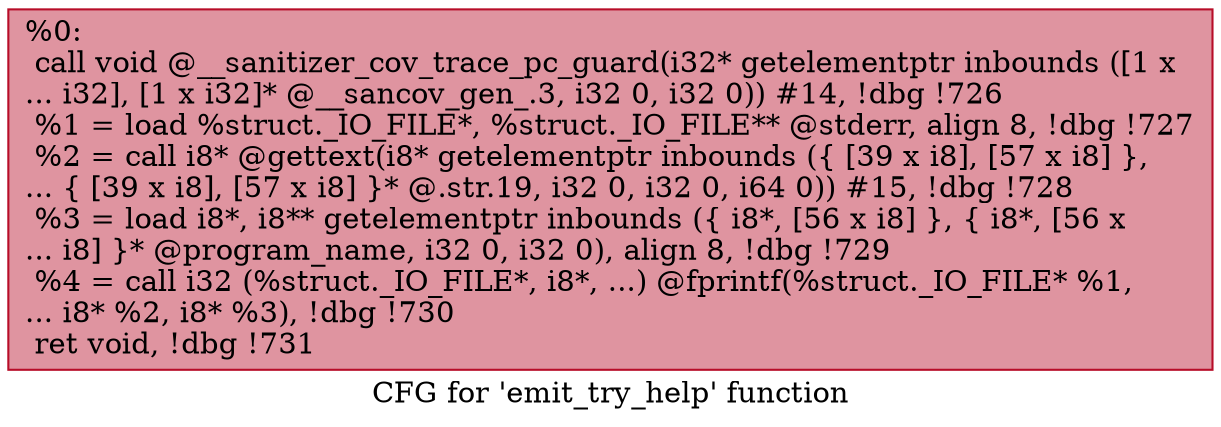 digraph "CFG for 'emit_try_help' function" {
	label="CFG for 'emit_try_help' function";

	Node0x555ee4e945e0 [shape=record,color="#b70d28ff", style=filled, fillcolor="#b70d2870",label="{%0:\l  call void @__sanitizer_cov_trace_pc_guard(i32* getelementptr inbounds ([1 x\l... i32], [1 x i32]* @__sancov_gen_.3, i32 0, i32 0)) #14, !dbg !726\l  %1 = load %struct._IO_FILE*, %struct._IO_FILE** @stderr, align 8, !dbg !727\l  %2 = call i8* @gettext(i8* getelementptr inbounds (\{ [39 x i8], [57 x i8] \},\l... \{ [39 x i8], [57 x i8] \}* @.str.19, i32 0, i32 0, i64 0)) #15, !dbg !728\l  %3 = load i8*, i8** getelementptr inbounds (\{ i8*, [56 x i8] \}, \{ i8*, [56 x\l... i8] \}* @program_name, i32 0, i32 0), align 8, !dbg !729\l  %4 = call i32 (%struct._IO_FILE*, i8*, ...) @fprintf(%struct._IO_FILE* %1,\l... i8* %2, i8* %3), !dbg !730\l  ret void, !dbg !731\l}"];
}
